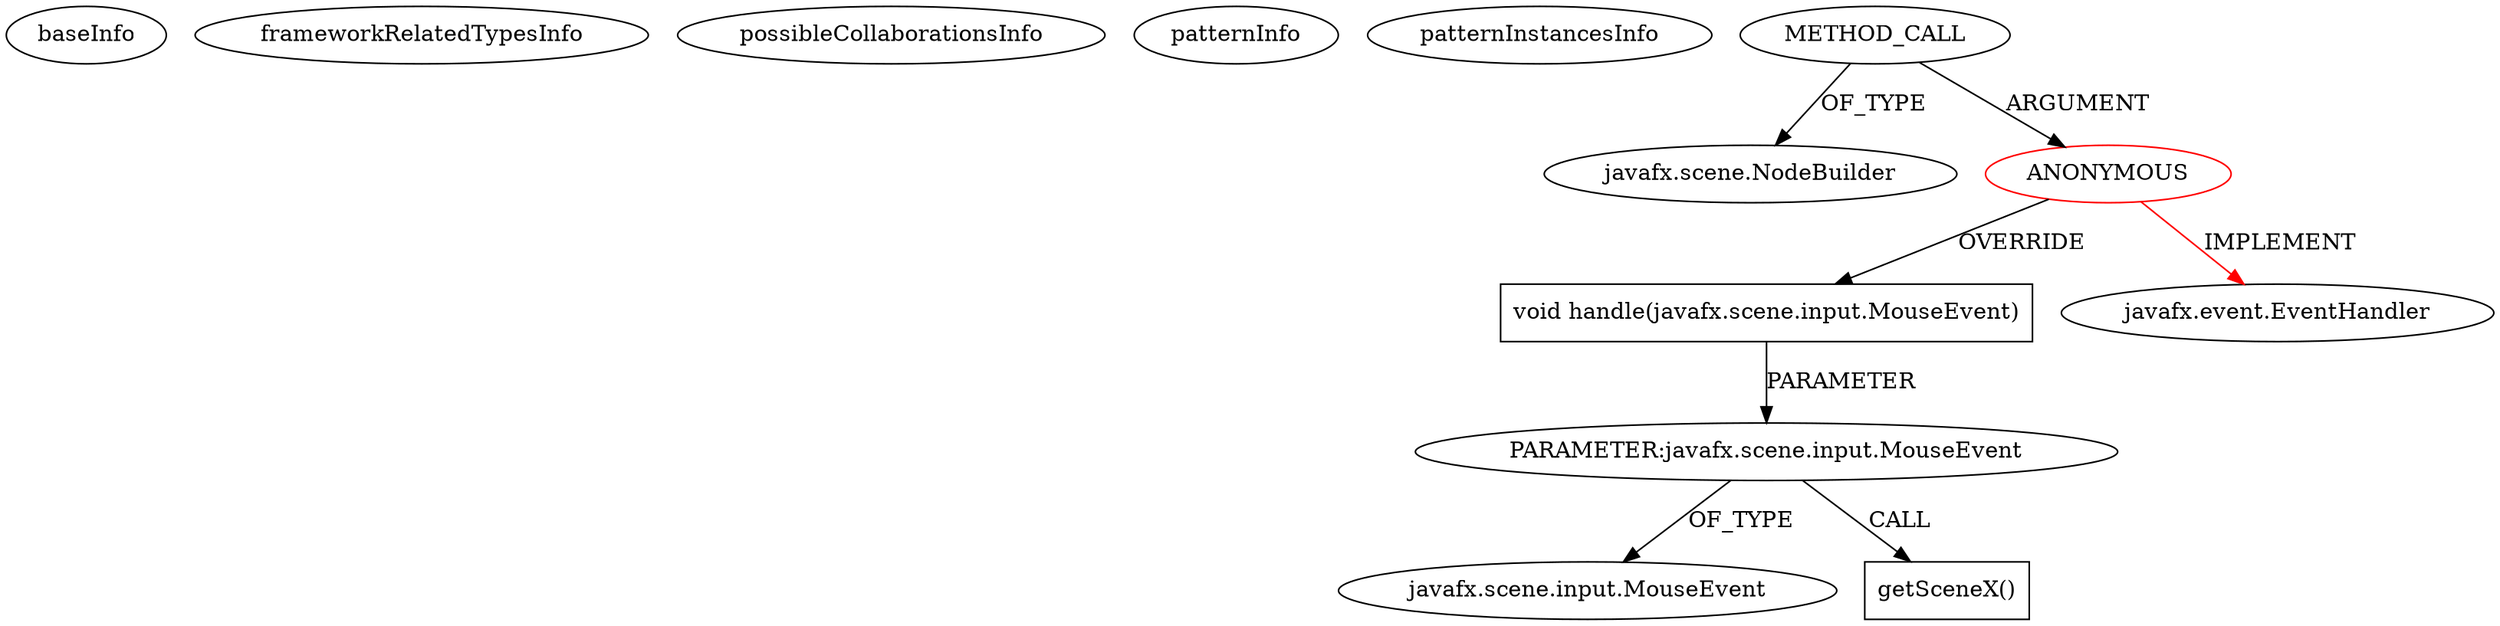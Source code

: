 digraph {
baseInfo[graphId=2516,category="pattern",isAnonymous=true,possibleRelation=false]
frameworkRelatedTypesInfo[0="javafx.event.EventHandler"]
possibleCollaborationsInfo[]
patternInfo[frequency=2.0,patternRootClient=0]
patternInstancesInfo[0="Johnmalc-JavaFX~/Johnmalc-JavaFX/JavaFX-master/src/game/SingleClassNoXmlBallGame.java~SingleClassNoXmlBallGame~651"]
3[label="javafx.scene.NodeBuilder",vertexType="FRAMEWORK_CLASS_TYPE",isFrameworkType=false]
2[label="METHOD_CALL",vertexType="OUTSIDE_CALL",isFrameworkType=false]
0[label="ANONYMOUS",vertexType="ROOT_ANONYMOUS_DECLARATION",isFrameworkType=false,color=red]
4[label="void handle(javafx.scene.input.MouseEvent)",vertexType="OVERRIDING_METHOD_DECLARATION",isFrameworkType=false,shape=box]
1[label="javafx.event.EventHandler",vertexType="FRAMEWORK_INTERFACE_TYPE",isFrameworkType=false]
5[label="PARAMETER:javafx.scene.input.MouseEvent",vertexType="PARAMETER_DECLARATION",isFrameworkType=false]
6[label="javafx.scene.input.MouseEvent",vertexType="FRAMEWORK_CLASS_TYPE",isFrameworkType=false]
11[label="getSceneX()",vertexType="INSIDE_CALL",isFrameworkType=false,shape=box]
0->4[label="OVERRIDE"]
5->11[label="CALL"]
0->1[label="IMPLEMENT",color=red]
2->0[label="ARGUMENT"]
2->3[label="OF_TYPE"]
4->5[label="PARAMETER"]
5->6[label="OF_TYPE"]
}
